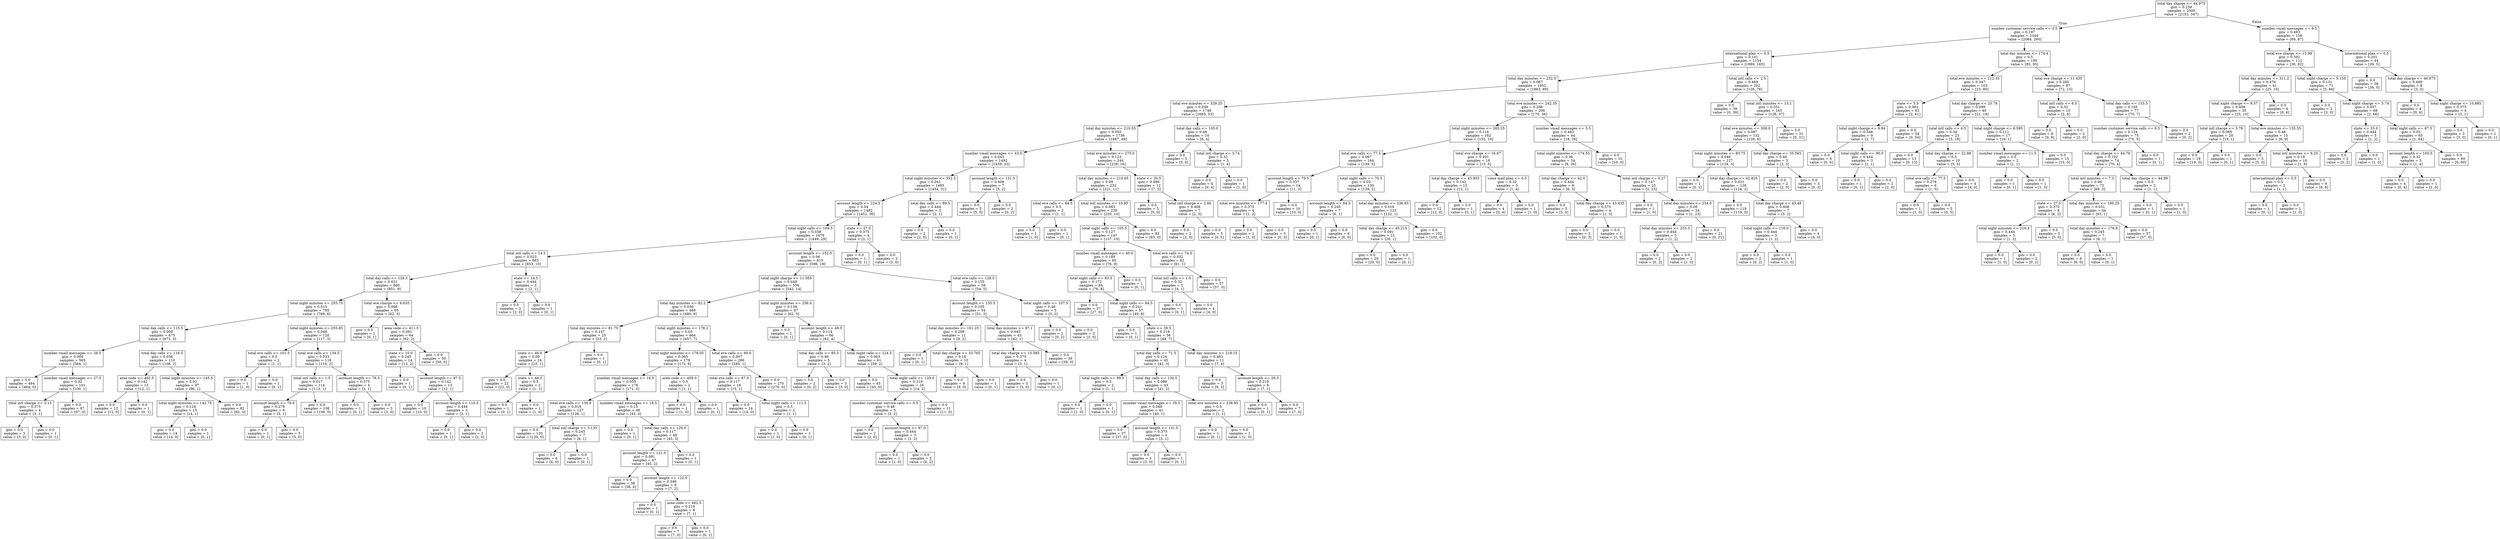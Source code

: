 digraph Tree {
node [shape=box] ;
0 [label="total day charge <= 44.975\ngini = 0.239\nsamples = 2500\nvalue = [2153, 347]"] ;
1 [label="number customer service calls <= 3.5\ngini = 0.197\nsamples = 2344\nvalue = [2084, 260]"] ;
0 -> 1 [labeldistance=2.5, labelangle=45, headlabel="True"] ;
2 [label="international plan <= 0.5\ngini = 0.141\nsamples = 2154\nvalue = [1989, 165]"] ;
1 -> 2 ;
3 [label="total day minutes <= 232.0\ngini = 0.087\nsamples = 1952\nvalue = [1863, 89]"] ;
2 -> 3 ;
4 [label="total eve minutes <= 329.25\ngini = 0.059\nsamples = 1746\nvalue = [1693, 53]"] ;
3 -> 4 ;
5 [label="total day minutes <= 210.55\ngini = 0.055\nsamples = 1736\nvalue = [1687, 49]"] ;
4 -> 5 ;
6 [label="number vmail messages <= 43.5\ngini = 0.043\nsamples = 1492\nvalue = [1459, 33]"] ;
5 -> 6 ;
7 [label="total night minutes <= 352.3\ngini = 0.041\nsamples = 1485\nvalue = [1454, 31]"] ;
6 -> 7 ;
8 [label="account length <= 224.5\ngini = 0.04\nsamples = 1482\nvalue = [1452, 30]"] ;
7 -> 8 ;
9 [label="total night calls <= 104.5\ngini = 0.038\nsamples = 1478\nvalue = [1449, 29]"] ;
8 -> 9 ;
10 [label="total intl calls <= 14.5\ngini = 0.023\nsamples = 863\nvalue = [853, 10]"] ;
9 -> 10 ;
11 [label="total day calls <= 128.5\ngini = 0.021\nsamples = 860\nvalue = [851, 9]"] ;
10 -> 11 ;
12 [label="total night minutes <= 255.75\ngini = 0.015\nsamples = 795\nvalue = [789, 6]"] ;
11 -> 12 ;
13 [label="total day calls <= 115.5\ngini = 0.009\nsamples = 675\nvalue = [672, 3]"] ;
12 -> 13 ;
14 [label="number vmail messages <= 26.5\ngini = 0.004\nsamples = 565\nvalue = [564, 1]"] ;
13 -> 14 ;
15 [label="gini = 0.0\nsamples = 464\nvalue = [464, 0]"] ;
14 -> 15 ;
16 [label="number vmail messages <= 27.5\ngini = 0.02\nsamples = 101\nvalue = [100, 1]"] ;
14 -> 16 ;
17 [label="total intl charge <= 3.13\ngini = 0.375\nsamples = 4\nvalue = [3, 1]"] ;
16 -> 17 ;
18 [label="gini = 0.0\nsamples = 3\nvalue = [3, 0]"] ;
17 -> 18 ;
19 [label="gini = 0.0\nsamples = 1\nvalue = [0, 1]"] ;
17 -> 19 ;
20 [label="gini = 0.0\nsamples = 97\nvalue = [97, 0]"] ;
16 -> 20 ;
21 [label="total day calls <= 116.5\ngini = 0.036\nsamples = 110\nvalue = [108, 2]"] ;
13 -> 21 ;
22 [label="area code <= 462.5\ngini = 0.142\nsamples = 13\nvalue = [12, 1]"] ;
21 -> 22 ;
23 [label="gini = 0.0\nsamples = 12\nvalue = [12, 0]"] ;
22 -> 23 ;
24 [label="gini = 0.0\nsamples = 1\nvalue = [0, 1]"] ;
22 -> 24 ;
25 [label="total night minutes <= 145.5\ngini = 0.02\nsamples = 97\nvalue = [96, 1]"] ;
21 -> 25 ;
26 [label="total night minutes <= 142.75\ngini = 0.124\nsamples = 15\nvalue = [14, 1]"] ;
25 -> 26 ;
27 [label="gini = 0.0\nsamples = 14\nvalue = [14, 0]"] ;
26 -> 27 ;
28 [label="gini = 0.0\nsamples = 1\nvalue = [0, 1]"] ;
26 -> 28 ;
29 [label="gini = 0.0\nsamples = 82\nvalue = [82, 0]"] ;
25 -> 29 ;
30 [label="total night minutes <= 255.85\ngini = 0.049\nsamples = 120\nvalue = [117, 3]"] ;
12 -> 30 ;
31 [label="total eve calls <= 101.5\ngini = 0.5\nsamples = 2\nvalue = [1, 1]"] ;
30 -> 31 ;
32 [label="gini = 0.0\nsamples = 1\nvalue = [1, 0]"] ;
31 -> 32 ;
33 [label="gini = 0.0\nsamples = 1\nvalue = [0, 1]"] ;
31 -> 33 ;
34 [label="total eve calls <= 134.5\ngini = 0.033\nsamples = 118\nvalue = [116, 2]"] ;
30 -> 34 ;
35 [label="total intl calls <= 1.5\ngini = 0.017\nsamples = 114\nvalue = [113, 1]"] ;
34 -> 35 ;
36 [label="account length <= 76.0\ngini = 0.278\nsamples = 6\nvalue = [5, 1]"] ;
35 -> 36 ;
37 [label="gini = 0.0\nsamples = 1\nvalue = [0, 1]"] ;
36 -> 37 ;
38 [label="gini = 0.0\nsamples = 5\nvalue = [5, 0]"] ;
36 -> 38 ;
39 [label="gini = 0.0\nsamples = 108\nvalue = [108, 0]"] ;
35 -> 39 ;
40 [label="account length <= 78.5\ngini = 0.375\nsamples = 4\nvalue = [3, 1]"] ;
34 -> 40 ;
41 [label="gini = 0.0\nsamples = 1\nvalue = [0, 1]"] ;
40 -> 41 ;
42 [label="gini = 0.0\nsamples = 3\nvalue = [3, 0]"] ;
40 -> 42 ;
43 [label="total eve charge <= 6.635\ngini = 0.088\nsamples = 65\nvalue = [62, 3]"] ;
11 -> 43 ;
44 [label="gini = 0.0\nsamples = 1\nvalue = [0, 1]"] ;
43 -> 44 ;
45 [label="area code <= 411.5\ngini = 0.061\nsamples = 64\nvalue = [62, 2]"] ;
43 -> 45 ;
46 [label="state <= 10.0\ngini = 0.245\nsamples = 14\nvalue = [12, 2]"] ;
45 -> 46 ;
47 [label="gini = 0.0\nsamples = 1\nvalue = [0, 1]"] ;
46 -> 47 ;
48 [label="account length <= 97.5\ngini = 0.142\nsamples = 13\nvalue = [12, 1]"] ;
46 -> 48 ;
49 [label="gini = 0.0\nsamples = 10\nvalue = [10, 0]"] ;
48 -> 49 ;
50 [label="account length <= 110.5\ngini = 0.444\nsamples = 3\nvalue = [2, 1]"] ;
48 -> 50 ;
51 [label="gini = 0.0\nsamples = 1\nvalue = [0, 1]"] ;
50 -> 51 ;
52 [label="gini = 0.0\nsamples = 2\nvalue = [2, 0]"] ;
50 -> 52 ;
53 [label="gini = 0.0\nsamples = 50\nvalue = [50, 0]"] ;
45 -> 53 ;
54 [label="state <= 24.5\ngini = 0.444\nsamples = 3\nvalue = [2, 1]"] ;
10 -> 54 ;
55 [label="gini = 0.0\nsamples = 2\nvalue = [2, 0]"] ;
54 -> 55 ;
56 [label="gini = 0.0\nsamples = 1\nvalue = [0, 1]"] ;
54 -> 56 ;
57 [label="account length <= 152.5\ngini = 0.06\nsamples = 615\nvalue = [596, 19]"] ;
9 -> 57 ;
58 [label="total night charge <= 11.565\ngini = 0.049\nsamples = 556\nvalue = [542, 14]"] ;
57 -> 58 ;
59 [label="total day minutes <= 82.2\ngini = 0.036\nsamples = 489\nvalue = [480, 9]"] ;
58 -> 59 ;
60 [label="total day minutes <= 81.75\ngini = 0.147\nsamples = 25\nvalue = [23, 2]"] ;
59 -> 60 ;
61 [label="state <= 46.0\ngini = 0.08\nsamples = 24\nvalue = [23, 1]"] ;
60 -> 61 ;
62 [label="gini = 0.0\nsamples = 22\nvalue = [22, 0]"] ;
61 -> 62 ;
63 [label="state <= 48.0\ngini = 0.5\nsamples = 2\nvalue = [1, 1]"] ;
61 -> 63 ;
64 [label="gini = 0.0\nsamples = 1\nvalue = [0, 1]"] ;
63 -> 64 ;
65 [label="gini = 0.0\nsamples = 1\nvalue = [1, 0]"] ;
63 -> 65 ;
66 [label="gini = 0.0\nsamples = 1\nvalue = [0, 1]"] ;
60 -> 66 ;
67 [label="total night minutes <= 178.2\ngini = 0.03\nsamples = 464\nvalue = [457, 7]"] ;
59 -> 67 ;
68 [label="total night minutes <= 178.05\ngini = 0.065\nsamples = 178\nvalue = [172, 6]"] ;
67 -> 68 ;
69 [label="number vmail messages <= 16.5\ngini = 0.055\nsamples = 176\nvalue = [171, 5]"] ;
68 -> 69 ;
70 [label="total eve calls <= 130.0\ngini = 0.016\nsamples = 127\nvalue = [126, 1]"] ;
69 -> 70 ;
71 [label="gini = 0.0\nsamples = 120\nvalue = [120, 0]"] ;
70 -> 71 ;
72 [label="total intl charge <= 3.135\ngini = 0.245\nsamples = 7\nvalue = [6, 1]"] ;
70 -> 72 ;
73 [label="gini = 0.0\nsamples = 6\nvalue = [6, 0]"] ;
72 -> 73 ;
74 [label="gini = 0.0\nsamples = 1\nvalue = [0, 1]"] ;
72 -> 74 ;
75 [label="number vmail messages <= 18.5\ngini = 0.15\nsamples = 49\nvalue = [45, 4]"] ;
69 -> 75 ;
76 [label="gini = 0.0\nsamples = 1\nvalue = [0, 1]"] ;
75 -> 76 ;
77 [label="total day calls <= 129.0\ngini = 0.117\nsamples = 48\nvalue = [45, 3]"] ;
75 -> 77 ;
78 [label="account length <= 121.0\ngini = 0.081\nsamples = 47\nvalue = [45, 2]"] ;
77 -> 78 ;
79 [label="gini = 0.0\nsamples = 38\nvalue = [38, 0]"] ;
78 -> 79 ;
80 [label="account length <= 122.5\ngini = 0.346\nsamples = 9\nvalue = [7, 2]"] ;
78 -> 80 ;
81 [label="gini = 0.0\nsamples = 1\nvalue = [0, 1]"] ;
80 -> 81 ;
82 [label="area code <= 462.5\ngini = 0.219\nsamples = 8\nvalue = [7, 1]"] ;
80 -> 82 ;
83 [label="gini = 0.0\nsamples = 7\nvalue = [7, 0]"] ;
82 -> 83 ;
84 [label="gini = 0.0\nsamples = 1\nvalue = [0, 1]"] ;
82 -> 84 ;
85 [label="gini = 0.0\nsamples = 1\nvalue = [0, 1]"] ;
77 -> 85 ;
86 [label="area code <= 459.0\ngini = 0.5\nsamples = 2\nvalue = [1, 1]"] ;
68 -> 86 ;
87 [label="gini = 0.0\nsamples = 1\nvalue = [1, 0]"] ;
86 -> 87 ;
88 [label="gini = 0.0\nsamples = 1\nvalue = [0, 1]"] ;
86 -> 88 ;
89 [label="total eve calls <= 69.0\ngini = 0.007\nsamples = 286\nvalue = [285, 1]"] ;
67 -> 89 ;
90 [label="total eve calls <= 67.0\ngini = 0.117\nsamples = 16\nvalue = [15, 1]"] ;
89 -> 90 ;
91 [label="gini = 0.0\nsamples = 14\nvalue = [14, 0]"] ;
90 -> 91 ;
92 [label="total night calls <= 111.5\ngini = 0.5\nsamples = 2\nvalue = [1, 1]"] ;
90 -> 92 ;
93 [label="gini = 0.0\nsamples = 1\nvalue = [1, 0]"] ;
92 -> 93 ;
94 [label="gini = 0.0\nsamples = 1\nvalue = [0, 1]"] ;
92 -> 94 ;
95 [label="gini = 0.0\nsamples = 270\nvalue = [270, 0]"] ;
89 -> 95 ;
96 [label="total night minutes <= 258.4\ngini = 0.138\nsamples = 67\nvalue = [62, 5]"] ;
58 -> 96 ;
97 [label="gini = 0.0\nsamples = 1\nvalue = [0, 1]"] ;
96 -> 97 ;
98 [label="account length <= 49.5\ngini = 0.114\nsamples = 66\nvalue = [62, 4]"] ;
96 -> 98 ;
99 [label="total day calls <= 85.5\ngini = 0.48\nsamples = 5\nvalue = [3, 2]"] ;
98 -> 99 ;
100 [label="gini = 0.0\nsamples = 2\nvalue = [0, 2]"] ;
99 -> 100 ;
101 [label="gini = 0.0\nsamples = 3\nvalue = [3, 0]"] ;
99 -> 101 ;
102 [label="total night calls <= 124.5\ngini = 0.063\nsamples = 61\nvalue = [59, 2]"] ;
98 -> 102 ;
103 [label="gini = 0.0\nsamples = 45\nvalue = [45, 0]"] ;
102 -> 103 ;
104 [label="total night calls <= 129.0\ngini = 0.219\nsamples = 16\nvalue = [14, 2]"] ;
102 -> 104 ;
105 [label="number customer service calls <= 0.5\ngini = 0.48\nsamples = 5\nvalue = [3, 2]"] ;
104 -> 105 ;
106 [label="gini = 0.0\nsamples = 2\nvalue = [2, 0]"] ;
105 -> 106 ;
107 [label="account length <= 87.0\ngini = 0.444\nsamples = 3\nvalue = [1, 2]"] ;
105 -> 107 ;
108 [label="gini = 0.0\nsamples = 1\nvalue = [1, 0]"] ;
107 -> 108 ;
109 [label="gini = 0.0\nsamples = 2\nvalue = [0, 2]"] ;
107 -> 109 ;
110 [label="gini = 0.0\nsamples = 11\nvalue = [11, 0]"] ;
104 -> 110 ;
111 [label="total eve calls <= 128.5\ngini = 0.155\nsamples = 59\nvalue = [54, 5]"] ;
57 -> 111 ;
112 [label="account length <= 155.5\ngini = 0.105\nsamples = 54\nvalue = [51, 3]"] ;
111 -> 112 ;
113 [label="total day minutes <= 161.25\ngini = 0.298\nsamples = 11\nvalue = [9, 2]"] ;
112 -> 113 ;
114 [label="gini = 0.0\nsamples = 1\nvalue = [0, 1]"] ;
113 -> 114 ;
115 [label="total day charge <= 33.765\ngini = 0.18\nsamples = 10\nvalue = [9, 1]"] ;
113 -> 115 ;
116 [label="gini = 0.0\nsamples = 9\nvalue = [9, 0]"] ;
115 -> 116 ;
117 [label="gini = 0.0\nsamples = 1\nvalue = [0, 1]"] ;
115 -> 117 ;
118 [label="total day minutes <= 97.1\ngini = 0.045\nsamples = 43\nvalue = [42, 1]"] ;
112 -> 118 ;
119 [label="total day charge <= 15.585\ngini = 0.375\nsamples = 4\nvalue = [3, 1]"] ;
118 -> 119 ;
120 [label="gini = 0.0\nsamples = 3\nvalue = [3, 0]"] ;
119 -> 120 ;
121 [label="gini = 0.0\nsamples = 1\nvalue = [0, 1]"] ;
119 -> 121 ;
122 [label="gini = 0.0\nsamples = 39\nvalue = [39, 0]"] ;
118 -> 122 ;
123 [label="total night calls <= 107.5\ngini = 0.48\nsamples = 5\nvalue = [3, 2]"] ;
111 -> 123 ;
124 [label="gini = 0.0\nsamples = 2\nvalue = [0, 2]"] ;
123 -> 124 ;
125 [label="gini = 0.0\nsamples = 3\nvalue = [3, 0]"] ;
123 -> 125 ;
126 [label="state <= 27.0\ngini = 0.375\nsamples = 4\nvalue = [3, 1]"] ;
8 -> 126 ;
127 [label="gini = 0.0\nsamples = 1\nvalue = [0, 1]"] ;
126 -> 127 ;
128 [label="gini = 0.0\nsamples = 3\nvalue = [3, 0]"] ;
126 -> 128 ;
129 [label="total day calls <= 89.5\ngini = 0.444\nsamples = 3\nvalue = [2, 1]"] ;
7 -> 129 ;
130 [label="gini = 0.0\nsamples = 2\nvalue = [2, 0]"] ;
129 -> 130 ;
131 [label="gini = 0.0\nsamples = 1\nvalue = [0, 1]"] ;
129 -> 131 ;
132 [label="account length <= 131.5\ngini = 0.408\nsamples = 7\nvalue = [5, 2]"] ;
6 -> 132 ;
133 [label="gini = 0.0\nsamples = 5\nvalue = [5, 0]"] ;
132 -> 133 ;
134 [label="gini = 0.0\nsamples = 2\nvalue = [0, 2]"] ;
132 -> 134 ;
135 [label="total eve minutes <= 275.0\ngini = 0.123\nsamples = 244\nvalue = [228, 16]"] ;
5 -> 135 ;
136 [label="total day minutes <= 210.65\ngini = 0.09\nsamples = 232\nvalue = [221, 11]"] ;
135 -> 136 ;
137 [label="total eve calls <= 84.5\ngini = 0.5\nsamples = 2\nvalue = [1, 1]"] ;
136 -> 137 ;
138 [label="gini = 0.0\nsamples = 1\nvalue = [1, 0]"] ;
137 -> 138 ;
139 [label="gini = 0.0\nsamples = 1\nvalue = [0, 1]"] ;
137 -> 139 ;
140 [label="total intl minutes <= 10.85\ngini = 0.083\nsamples = 230\nvalue = [220, 10]"] ;
136 -> 140 ;
141 [label="total night calls <= 105.5\ngini = 0.127\nsamples = 147\nvalue = [137, 10]"] ;
140 -> 141 ;
142 [label="number vmail messages <= 40.0\ngini = 0.189\nsamples = 85\nvalue = [76, 9]"] ;
141 -> 142 ;
143 [label="total night calls <= 83.5\ngini = 0.172\nsamples = 84\nvalue = [76, 8]"] ;
142 -> 143 ;
144 [label="gini = 0.0\nsamples = 27\nvalue = [27, 0]"] ;
143 -> 144 ;
145 [label="total night calls <= 84.5\ngini = 0.241\nsamples = 57\nvalue = [49, 8]"] ;
143 -> 145 ;
146 [label="gini = 0.0\nsamples = 1\nvalue = [0, 1]"] ;
145 -> 146 ;
147 [label="state <= 39.5\ngini = 0.219\nsamples = 56\nvalue = [49, 7]"] ;
145 -> 147 ;
148 [label="total day calls <= 71.5\ngini = 0.124\nsamples = 45\nvalue = [42, 3]"] ;
147 -> 148 ;
149 [label="total night calls <= 99.5\ngini = 0.5\nsamples = 2\nvalue = [1, 1]"] ;
148 -> 149 ;
150 [label="gini = 0.0\nsamples = 1\nvalue = [1, 0]"] ;
149 -> 150 ;
151 [label="gini = 0.0\nsamples = 1\nvalue = [0, 1]"] ;
149 -> 151 ;
152 [label="total day calls <= 130.5\ngini = 0.089\nsamples = 43\nvalue = [41, 2]"] ;
148 -> 152 ;
153 [label="number vmail messages <= 35.5\ngini = 0.048\nsamples = 41\nvalue = [40, 1]"] ;
152 -> 153 ;
154 [label="gini = 0.0\nsamples = 37\nvalue = [37, 0]"] ;
153 -> 154 ;
155 [label="account length <= 131.5\ngini = 0.375\nsamples = 4\nvalue = [3, 1]"] ;
153 -> 155 ;
156 [label="gini = 0.0\nsamples = 3\nvalue = [3, 0]"] ;
155 -> 156 ;
157 [label="gini = 0.0\nsamples = 1\nvalue = [0, 1]"] ;
155 -> 157 ;
158 [label="total eve minutes <= 238.95\ngini = 0.5\nsamples = 2\nvalue = [1, 1]"] ;
152 -> 158 ;
159 [label="gini = 0.0\nsamples = 1\nvalue = [0, 1]"] ;
158 -> 159 ;
160 [label="gini = 0.0\nsamples = 1\nvalue = [1, 0]"] ;
158 -> 160 ;
161 [label="total day minutes <= 218.15\ngini = 0.463\nsamples = 11\nvalue = [7, 4]"] ;
147 -> 161 ;
162 [label="gini = 0.0\nsamples = 3\nvalue = [0, 3]"] ;
161 -> 162 ;
163 [label="account length <= 29.5\ngini = 0.219\nsamples = 8\nvalue = [7, 1]"] ;
161 -> 163 ;
164 [label="gini = 0.0\nsamples = 1\nvalue = [0, 1]"] ;
163 -> 164 ;
165 [label="gini = 0.0\nsamples = 7\nvalue = [7, 0]"] ;
163 -> 165 ;
166 [label="gini = 0.0\nsamples = 1\nvalue = [0, 1]"] ;
142 -> 166 ;
167 [label="total eve calls <= 74.0\ngini = 0.032\nsamples = 62\nvalue = [61, 1]"] ;
141 -> 167 ;
168 [label="total intl calls <= 1.5\ngini = 0.32\nsamples = 5\nvalue = [4, 1]"] ;
167 -> 168 ;
169 [label="gini = 0.0\nsamples = 1\nvalue = [0, 1]"] ;
168 -> 169 ;
170 [label="gini = 0.0\nsamples = 4\nvalue = [4, 0]"] ;
168 -> 170 ;
171 [label="gini = 0.0\nsamples = 57\nvalue = [57, 0]"] ;
167 -> 171 ;
172 [label="gini = 0.0\nsamples = 83\nvalue = [83, 0]"] ;
140 -> 172 ;
173 [label="state <= 26.5\ngini = 0.486\nsamples = 12\nvalue = [7, 5]"] ;
135 -> 173 ;
174 [label="gini = 0.0\nsamples = 5\nvalue = [5, 0]"] ;
173 -> 174 ;
175 [label="total intl charge <= 2.66\ngini = 0.408\nsamples = 7\nvalue = [2, 5]"] ;
173 -> 175 ;
176 [label="gini = 0.0\nsamples = 2\nvalue = [2, 0]"] ;
175 -> 176 ;
177 [label="gini = 0.0\nsamples = 5\nvalue = [0, 5]"] ;
175 -> 177 ;
178 [label="total day calls <= 105.0\ngini = 0.48\nsamples = 10\nvalue = [6, 4]"] ;
4 -> 178 ;
179 [label="gini = 0.0\nsamples = 5\nvalue = [5, 0]"] ;
178 -> 179 ;
180 [label="total intl charge <= 3.74\ngini = 0.32\nsamples = 5\nvalue = [1, 4]"] ;
178 -> 180 ;
181 [label="gini = 0.0\nsamples = 4\nvalue = [0, 4]"] ;
180 -> 181 ;
182 [label="gini = 0.0\nsamples = 1\nvalue = [1, 0]"] ;
180 -> 182 ;
183 [label="total eve minutes <= 242.35\ngini = 0.288\nsamples = 206\nvalue = [170, 36]"] ;
3 -> 183 ;
184 [label="total night minutes <= 265.25\ngini = 0.116\nsamples = 162\nvalue = [152, 10]"] ;
183 -> 184 ;
185 [label="total eve calls <= 77.5\ngini = 0.067\nsamples = 144\nvalue = [139, 5]"] ;
184 -> 185 ;
186 [label="account length <= 79.5\ngini = 0.337\nsamples = 14\nvalue = [11, 3]"] ;
185 -> 186 ;
187 [label="total eve minutes <= 177.4\ngini = 0.375\nsamples = 4\nvalue = [1, 3]"] ;
186 -> 187 ;
188 [label="gini = 0.0\nsamples = 1\nvalue = [1, 0]"] ;
187 -> 188 ;
189 [label="gini = 0.0\nsamples = 3\nvalue = [0, 3]"] ;
187 -> 189 ;
190 [label="gini = 0.0\nsamples = 10\nvalue = [10, 0]"] ;
186 -> 190 ;
191 [label="total night calls <= 70.5\ngini = 0.03\nsamples = 130\nvalue = [128, 2]"] ;
185 -> 191 ;
192 [label="account length <= 64.5\ngini = 0.245\nsamples = 7\nvalue = [6, 1]"] ;
191 -> 192 ;
193 [label="gini = 0.0\nsamples = 1\nvalue = [0, 1]"] ;
192 -> 193 ;
194 [label="gini = 0.0\nsamples = 6\nvalue = [6, 0]"] ;
192 -> 194 ;
195 [label="total day minutes <= 236.65\ngini = 0.016\nsamples = 123\nvalue = [122, 1]"] ;
191 -> 195 ;
196 [label="total day charge <= 40.215\ngini = 0.091\nsamples = 21\nvalue = [20, 1]"] ;
195 -> 196 ;
197 [label="gini = 0.0\nsamples = 20\nvalue = [20, 0]"] ;
196 -> 197 ;
198 [label="gini = 0.0\nsamples = 1\nvalue = [0, 1]"] ;
196 -> 198 ;
199 [label="gini = 0.0\nsamples = 102\nvalue = [102, 0]"] ;
195 -> 199 ;
200 [label="total eve charge <= 16.67\ngini = 0.401\nsamples = 18\nvalue = [13, 5]"] ;
184 -> 200 ;
201 [label="total day charge <= 43.955\ngini = 0.142\nsamples = 13\nvalue = [12, 1]"] ;
200 -> 201 ;
202 [label="gini = 0.0\nsamples = 12\nvalue = [12, 0]"] ;
201 -> 202 ;
203 [label="gini = 0.0\nsamples = 1\nvalue = [0, 1]"] ;
201 -> 203 ;
204 [label="voice mail plan <= 0.5\ngini = 0.32\nsamples = 5\nvalue = [1, 4]"] ;
200 -> 204 ;
205 [label="gini = 0.0\nsamples = 4\nvalue = [0, 4]"] ;
204 -> 205 ;
206 [label="gini = 0.0\nsamples = 1\nvalue = [1, 0]"] ;
204 -> 206 ;
207 [label="number vmail messages <= 5.5\ngini = 0.483\nsamples = 44\nvalue = [18, 26]"] ;
183 -> 207 ;
208 [label="total night minutes <= 174.55\ngini = 0.36\nsamples = 34\nvalue = [8, 26]"] ;
207 -> 208 ;
209 [label="total day charge <= 42.0\ngini = 0.444\nsamples = 9\nvalue = [6, 3]"] ;
208 -> 209 ;
210 [label="gini = 0.0\nsamples = 5\nvalue = [5, 0]"] ;
209 -> 210 ;
211 [label="total day charge <= 43.435\ngini = 0.375\nsamples = 4\nvalue = [1, 3]"] ;
209 -> 211 ;
212 [label="gini = 0.0\nsamples = 3\nvalue = [0, 3]"] ;
211 -> 212 ;
213 [label="gini = 0.0\nsamples = 1\nvalue = [1, 0]"] ;
211 -> 213 ;
214 [label="total intl charge <= 0.27\ngini = 0.147\nsamples = 25\nvalue = [2, 23]"] ;
208 -> 214 ;
215 [label="gini = 0.0\nsamples = 1\nvalue = [1, 0]"] ;
214 -> 215 ;
216 [label="total day minutes <= 234.0\ngini = 0.08\nsamples = 24\nvalue = [1, 23]"] ;
214 -> 216 ;
217 [label="total day minutes <= 233.3\ngini = 0.444\nsamples = 3\nvalue = [1, 2]"] ;
216 -> 217 ;
218 [label="gini = 0.0\nsamples = 2\nvalue = [0, 2]"] ;
217 -> 218 ;
219 [label="gini = 0.0\nsamples = 1\nvalue = [1, 0]"] ;
217 -> 219 ;
220 [label="gini = 0.0\nsamples = 21\nvalue = [0, 21]"] ;
216 -> 220 ;
221 [label="gini = 0.0\nsamples = 10\nvalue = [10, 0]"] ;
207 -> 221 ;
222 [label="total intl calls <= 2.5\ngini = 0.469\nsamples = 202\nvalue = [126, 76]"] ;
2 -> 222 ;
223 [label="gini = 0.0\nsamples = 39\nvalue = [0, 39]"] ;
222 -> 223 ;
224 [label="total intl minutes <= 13.1\ngini = 0.351\nsamples = 163\nvalue = [126, 37]"] ;
222 -> 224 ;
225 [label="total eve minutes <= 308.0\ngini = 0.087\nsamples = 132\nvalue = [126, 6]"] ;
224 -> 225 ;
226 [label="total night minutes <= 83.75\ngini = 0.046\nsamples = 127\nvalue = [124, 3]"] ;
225 -> 226 ;
227 [label="gini = 0.0\nsamples = 1\nvalue = [0, 1]"] ;
226 -> 227 ;
228 [label="total day charge <= 42.825\ngini = 0.031\nsamples = 126\nvalue = [124, 2]"] ;
226 -> 228 ;
229 [label="gini = 0.0\nsamples = 119\nvalue = [119, 0]"] ;
228 -> 229 ;
230 [label="total day charge <= 43.48\ngini = 0.408\nsamples = 7\nvalue = [5, 2]"] ;
228 -> 230 ;
231 [label="total night calls <= 116.0\ngini = 0.444\nsamples = 3\nvalue = [1, 2]"] ;
230 -> 231 ;
232 [label="gini = 0.0\nsamples = 2\nvalue = [0, 2]"] ;
231 -> 232 ;
233 [label="gini = 0.0\nsamples = 1\nvalue = [1, 0]"] ;
231 -> 233 ;
234 [label="gini = 0.0\nsamples = 4\nvalue = [4, 0]"] ;
230 -> 234 ;
235 [label="total day charge <= 35.565\ngini = 0.48\nsamples = 5\nvalue = [2, 3]"] ;
225 -> 235 ;
236 [label="gini = 0.0\nsamples = 2\nvalue = [2, 0]"] ;
235 -> 236 ;
237 [label="gini = 0.0\nsamples = 3\nvalue = [0, 3]"] ;
235 -> 237 ;
238 [label="gini = 0.0\nsamples = 31\nvalue = [0, 31]"] ;
224 -> 238 ;
239 [label="total day minutes <= 174.4\ngini = 0.5\nsamples = 190\nvalue = [95, 95]"] ;
1 -> 239 ;
240 [label="total eve minutes <= 212.35\ngini = 0.347\nsamples = 103\nvalue = [23, 80]"] ;
239 -> 240 ;
241 [label="state <= 5.5\ngini = 0.061\nsamples = 63\nvalue = [2, 61]"] ;
240 -> 241 ;
242 [label="total night charge <= 9.84\ngini = 0.346\nsamples = 9\nvalue = [2, 7]"] ;
241 -> 242 ;
243 [label="gini = 0.0\nsamples = 6\nvalue = [0, 6]"] ;
242 -> 243 ;
244 [label="total night calls <= 90.0\ngini = 0.444\nsamples = 3\nvalue = [2, 1]"] ;
242 -> 244 ;
245 [label="gini = 0.0\nsamples = 1\nvalue = [0, 1]"] ;
244 -> 245 ;
246 [label="gini = 0.0\nsamples = 2\nvalue = [2, 0]"] ;
244 -> 246 ;
247 [label="gini = 0.0\nsamples = 54\nvalue = [0, 54]"] ;
241 -> 247 ;
248 [label="total day charge <= 25.78\ngini = 0.499\nsamples = 40\nvalue = [21, 19]"] ;
240 -> 248 ;
249 [label="total intl calls <= 4.5\ngini = 0.34\nsamples = 23\nvalue = [5, 18]"] ;
248 -> 249 ;
250 [label="gini = 0.0\nsamples = 13\nvalue = [0, 13]"] ;
249 -> 250 ;
251 [label="total day charge <= 22.88\ngini = 0.5\nsamples = 10\nvalue = [5, 5]"] ;
249 -> 251 ;
252 [label="total eve calls <= 77.5\ngini = 0.278\nsamples = 6\nvalue = [1, 5]"] ;
251 -> 252 ;
253 [label="gini = 0.0\nsamples = 1\nvalue = [1, 0]"] ;
252 -> 253 ;
254 [label="gini = 0.0\nsamples = 5\nvalue = [0, 5]"] ;
252 -> 254 ;
255 [label="gini = 0.0\nsamples = 4\nvalue = [4, 0]"] ;
251 -> 255 ;
256 [label="total night charge <= 6.595\ngini = 0.111\nsamples = 17\nvalue = [16, 1]"] ;
248 -> 256 ;
257 [label="number vmail messages <= 11.5\ngini = 0.5\nsamples = 2\nvalue = [1, 1]"] ;
256 -> 257 ;
258 [label="gini = 0.0\nsamples = 1\nvalue = [0, 1]"] ;
257 -> 258 ;
259 [label="gini = 0.0\nsamples = 1\nvalue = [1, 0]"] ;
257 -> 259 ;
260 [label="gini = 0.0\nsamples = 15\nvalue = [15, 0]"] ;
256 -> 260 ;
261 [label="total eve charge <= 11.435\ngini = 0.285\nsamples = 87\nvalue = [72, 15]"] ;
239 -> 261 ;
262 [label="total intl calls <= 6.5\ngini = 0.32\nsamples = 10\nvalue = [2, 8]"] ;
261 -> 262 ;
263 [label="gini = 0.0\nsamples = 8\nvalue = [0, 8]"] ;
262 -> 263 ;
264 [label="gini = 0.0\nsamples = 2\nvalue = [2, 0]"] ;
262 -> 264 ;
265 [label="total day calls <= 133.5\ngini = 0.165\nsamples = 77\nvalue = [70, 7]"] ;
261 -> 265 ;
266 [label="number customer service calls <= 8.5\ngini = 0.124\nsamples = 75\nvalue = [70, 5]"] ;
265 -> 266 ;
267 [label="total day charge <= 44.79\ngini = 0.102\nsamples = 74\nvalue = [70, 4]"] ;
266 -> 267 ;
268 [label="total intl minutes <= 7.3\ngini = 0.08\nsamples = 72\nvalue = [69, 3]"] ;
267 -> 268 ;
269 [label="state <= 27.0\ngini = 0.375\nsamples = 8\nvalue = [6, 2]"] ;
268 -> 269 ;
270 [label="total night minutes <= 216.4\ngini = 0.444\nsamples = 3\nvalue = [1, 2]"] ;
269 -> 270 ;
271 [label="gini = 0.0\nsamples = 1\nvalue = [1, 0]"] ;
270 -> 271 ;
272 [label="gini = 0.0\nsamples = 2\nvalue = [0, 2]"] ;
270 -> 272 ;
273 [label="gini = 0.0\nsamples = 5\nvalue = [5, 0]"] ;
269 -> 273 ;
274 [label="total day minutes <= 180.25\ngini = 0.031\nsamples = 64\nvalue = [63, 1]"] ;
268 -> 274 ;
275 [label="total day minutes <= 178.8\ngini = 0.245\nsamples = 7\nvalue = [6, 1]"] ;
274 -> 275 ;
276 [label="gini = 0.0\nsamples = 6\nvalue = [6, 0]"] ;
275 -> 276 ;
277 [label="gini = 0.0\nsamples = 1\nvalue = [0, 1]"] ;
275 -> 277 ;
278 [label="gini = 0.0\nsamples = 57\nvalue = [57, 0]"] ;
274 -> 278 ;
279 [label="total day charge <= 44.89\ngini = 0.5\nsamples = 2\nvalue = [1, 1]"] ;
267 -> 279 ;
280 [label="gini = 0.0\nsamples = 1\nvalue = [0, 1]"] ;
279 -> 280 ;
281 [label="gini = 0.0\nsamples = 1\nvalue = [1, 0]"] ;
279 -> 281 ;
282 [label="gini = 0.0\nsamples = 1\nvalue = [0, 1]"] ;
266 -> 282 ;
283 [label="gini = 0.0\nsamples = 2\nvalue = [0, 2]"] ;
265 -> 283 ;
284 [label="number vmail messages <= 9.5\ngini = 0.493\nsamples = 156\nvalue = [69, 87]"] ;
0 -> 284 [labeldistance=2.5, labelangle=-45, headlabel="False"] ;
285 [label="total eve charge <= 15.98\ngini = 0.392\nsamples = 112\nvalue = [30, 82]"] ;
284 -> 285 ;
286 [label="total day minutes <= 311.2\ngini = 0.476\nsamples = 41\nvalue = [25, 16]"] ;
285 -> 286 ;
287 [label="total night charge <= 9.57\ngini = 0.408\nsamples = 35\nvalue = [25, 10]"] ;
286 -> 287 ;
288 [label="total intl charge <= 3.78\ngini = 0.095\nsamples = 20\nvalue = [19, 1]"] ;
287 -> 288 ;
289 [label="gini = 0.0\nsamples = 19\nvalue = [19, 0]"] ;
288 -> 289 ;
290 [label="gini = 0.0\nsamples = 1\nvalue = [0, 1]"] ;
288 -> 290 ;
291 [label="total eve minutes <= 135.55\ngini = 0.48\nsamples = 15\nvalue = [6, 9]"] ;
287 -> 291 ;
292 [label="gini = 0.0\nsamples = 5\nvalue = [5, 0]"] ;
291 -> 292 ;
293 [label="total intl minutes <= 8.25\ngini = 0.18\nsamples = 10\nvalue = [1, 9]"] ;
291 -> 293 ;
294 [label="international plan <= 0.5\ngini = 0.5\nsamples = 2\nvalue = [1, 1]"] ;
293 -> 294 ;
295 [label="gini = 0.0\nsamples = 1\nvalue = [0, 1]"] ;
294 -> 295 ;
296 [label="gini = 0.0\nsamples = 1\nvalue = [1, 0]"] ;
294 -> 296 ;
297 [label="gini = 0.0\nsamples = 8\nvalue = [0, 8]"] ;
293 -> 297 ;
298 [label="gini = 0.0\nsamples = 6\nvalue = [0, 6]"] ;
286 -> 298 ;
299 [label="total night charge <= 5.155\ngini = 0.131\nsamples = 71\nvalue = [5, 66]"] ;
285 -> 299 ;
300 [label="gini = 0.0\nsamples = 3\nvalue = [3, 0]"] ;
299 -> 300 ;
301 [label="total night charge <= 5.74\ngini = 0.057\nsamples = 68\nvalue = [2, 66]"] ;
299 -> 301 ;
302 [label="state <= 33.0\ngini = 0.444\nsamples = 3\nvalue = [1, 2]"] ;
301 -> 302 ;
303 [label="gini = 0.0\nsamples = 2\nvalue = [0, 2]"] ;
302 -> 303 ;
304 [label="gini = 0.0\nsamples = 1\nvalue = [1, 0]"] ;
302 -> 304 ;
305 [label="total night calls <= 67.5\ngini = 0.03\nsamples = 65\nvalue = [1, 64]"] ;
301 -> 305 ;
306 [label="account length <= 105.5\ngini = 0.32\nsamples = 5\nvalue = [1, 4]"] ;
305 -> 306 ;
307 [label="gini = 0.0\nsamples = 4\nvalue = [0, 4]"] ;
306 -> 307 ;
308 [label="gini = 0.0\nsamples = 1\nvalue = [1, 0]"] ;
306 -> 308 ;
309 [label="gini = 0.0\nsamples = 60\nvalue = [0, 60]"] ;
305 -> 309 ;
310 [label="international plan <= 0.5\ngini = 0.201\nsamples = 44\nvalue = [39, 5]"] ;
284 -> 310 ;
311 [label="gini = 0.0\nsamples = 36\nvalue = [36, 0]"] ;
310 -> 311 ;
312 [label="total day charge <= 46.975\ngini = 0.469\nsamples = 8\nvalue = [3, 5]"] ;
310 -> 312 ;
313 [label="gini = 0.0\nsamples = 4\nvalue = [0, 4]"] ;
312 -> 313 ;
314 [label="total night charge <= 10.885\ngini = 0.375\nsamples = 4\nvalue = [3, 1]"] ;
312 -> 314 ;
315 [label="gini = 0.0\nsamples = 3\nvalue = [3, 0]"] ;
314 -> 315 ;
316 [label="gini = 0.0\nsamples = 1\nvalue = [0, 1]"] ;
314 -> 316 ;
}